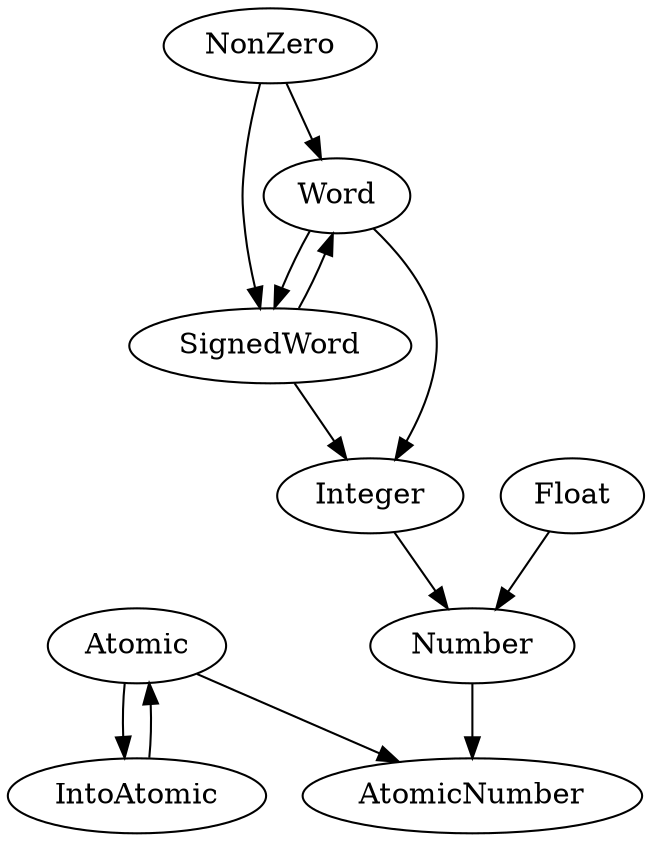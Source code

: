 digraph G {
    Atomic -> IntoAtomic;
    IntoAtomic -> Atomic;
    
    Atomic -> AtomicNumber;
    Number -> AtomicNumber;
    
    NonZero -> Word;
    NonZero -> SignedWord;
    
    Word -> Integer;
    SignedWord -> Integer;
    
    Word -> SignedWord;
    SignedWord -> Word;

    Float -> Number;
    Integer -> Number;
}
